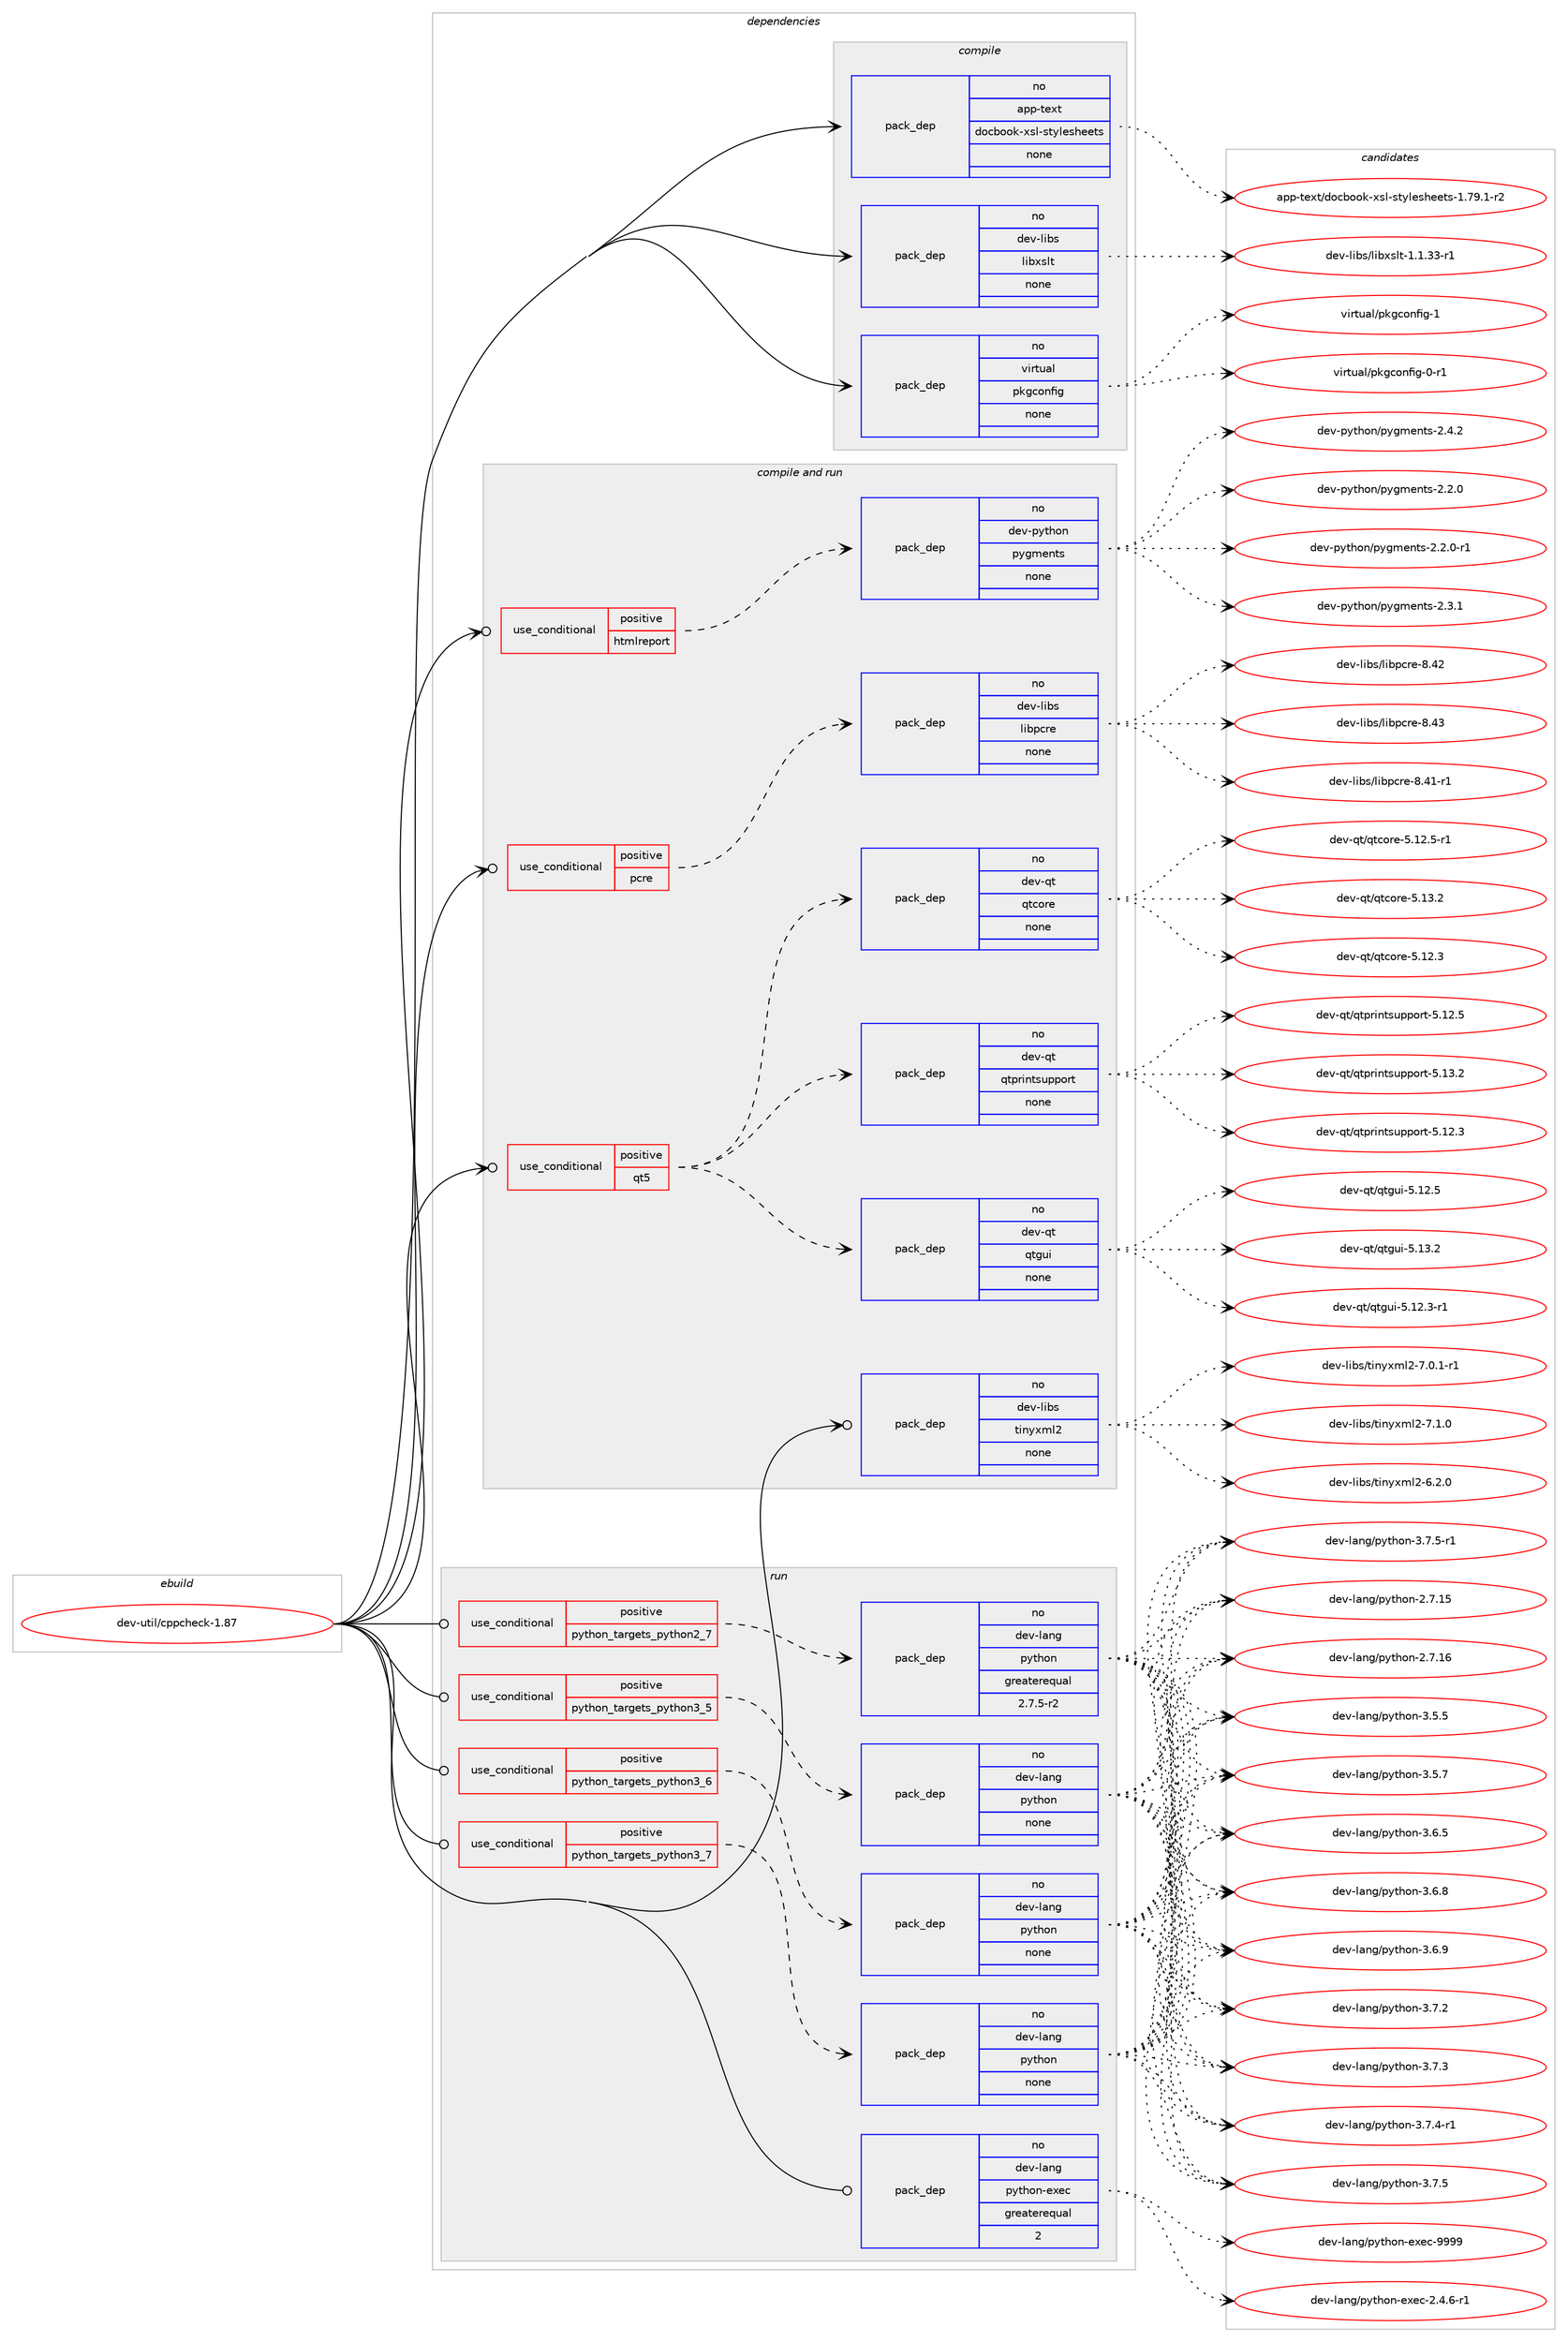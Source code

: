 digraph prolog {

# *************
# Graph options
# *************

newrank=true;
concentrate=true;
compound=true;
graph [rankdir=LR,fontname=Helvetica,fontsize=10,ranksep=1.5];#, ranksep=2.5, nodesep=0.2];
edge  [arrowhead=vee];
node  [fontname=Helvetica,fontsize=10];

# **********
# The ebuild
# **********

subgraph cluster_leftcol {
color=gray;
rank=same;
label=<<i>ebuild</i>>;
id [label="dev-util/cppcheck-1.87", color=red, width=4, href="../dev-util/cppcheck-1.87.svg"];
}

# ****************
# The dependencies
# ****************

subgraph cluster_midcol {
color=gray;
label=<<i>dependencies</i>>;
subgraph cluster_compile {
fillcolor="#eeeeee";
style=filled;
label=<<i>compile</i>>;
subgraph pack532985 {
dependency727266 [label=<<TABLE BORDER="0" CELLBORDER="1" CELLSPACING="0" CELLPADDING="4" WIDTH="220"><TR><TD ROWSPAN="6" CELLPADDING="30">pack_dep</TD></TR><TR><TD WIDTH="110">no</TD></TR><TR><TD>app-text</TD></TR><TR><TD>docbook-xsl-stylesheets</TD></TR><TR><TD>none</TD></TR><TR><TD></TD></TR></TABLE>>, shape=none, color=blue];
}
id:e -> dependency727266:w [weight=20,style="solid",arrowhead="vee"];
subgraph pack532986 {
dependency727267 [label=<<TABLE BORDER="0" CELLBORDER="1" CELLSPACING="0" CELLPADDING="4" WIDTH="220"><TR><TD ROWSPAN="6" CELLPADDING="30">pack_dep</TD></TR><TR><TD WIDTH="110">no</TD></TR><TR><TD>dev-libs</TD></TR><TR><TD>libxslt</TD></TR><TR><TD>none</TD></TR><TR><TD></TD></TR></TABLE>>, shape=none, color=blue];
}
id:e -> dependency727267:w [weight=20,style="solid",arrowhead="vee"];
subgraph pack532987 {
dependency727268 [label=<<TABLE BORDER="0" CELLBORDER="1" CELLSPACING="0" CELLPADDING="4" WIDTH="220"><TR><TD ROWSPAN="6" CELLPADDING="30">pack_dep</TD></TR><TR><TD WIDTH="110">no</TD></TR><TR><TD>virtual</TD></TR><TR><TD>pkgconfig</TD></TR><TR><TD>none</TD></TR><TR><TD></TD></TR></TABLE>>, shape=none, color=blue];
}
id:e -> dependency727268:w [weight=20,style="solid",arrowhead="vee"];
}
subgraph cluster_compileandrun {
fillcolor="#eeeeee";
style=filled;
label=<<i>compile and run</i>>;
subgraph cond182159 {
dependency727269 [label=<<TABLE BORDER="0" CELLBORDER="1" CELLSPACING="0" CELLPADDING="4"><TR><TD ROWSPAN="3" CELLPADDING="10">use_conditional</TD></TR><TR><TD>positive</TD></TR><TR><TD>htmlreport</TD></TR></TABLE>>, shape=none, color=red];
subgraph pack532988 {
dependency727270 [label=<<TABLE BORDER="0" CELLBORDER="1" CELLSPACING="0" CELLPADDING="4" WIDTH="220"><TR><TD ROWSPAN="6" CELLPADDING="30">pack_dep</TD></TR><TR><TD WIDTH="110">no</TD></TR><TR><TD>dev-python</TD></TR><TR><TD>pygments</TD></TR><TR><TD>none</TD></TR><TR><TD></TD></TR></TABLE>>, shape=none, color=blue];
}
dependency727269:e -> dependency727270:w [weight=20,style="dashed",arrowhead="vee"];
}
id:e -> dependency727269:w [weight=20,style="solid",arrowhead="odotvee"];
subgraph cond182160 {
dependency727271 [label=<<TABLE BORDER="0" CELLBORDER="1" CELLSPACING="0" CELLPADDING="4"><TR><TD ROWSPAN="3" CELLPADDING="10">use_conditional</TD></TR><TR><TD>positive</TD></TR><TR><TD>pcre</TD></TR></TABLE>>, shape=none, color=red];
subgraph pack532989 {
dependency727272 [label=<<TABLE BORDER="0" CELLBORDER="1" CELLSPACING="0" CELLPADDING="4" WIDTH="220"><TR><TD ROWSPAN="6" CELLPADDING="30">pack_dep</TD></TR><TR><TD WIDTH="110">no</TD></TR><TR><TD>dev-libs</TD></TR><TR><TD>libpcre</TD></TR><TR><TD>none</TD></TR><TR><TD></TD></TR></TABLE>>, shape=none, color=blue];
}
dependency727271:e -> dependency727272:w [weight=20,style="dashed",arrowhead="vee"];
}
id:e -> dependency727271:w [weight=20,style="solid",arrowhead="odotvee"];
subgraph cond182161 {
dependency727273 [label=<<TABLE BORDER="0" CELLBORDER="1" CELLSPACING="0" CELLPADDING="4"><TR><TD ROWSPAN="3" CELLPADDING="10">use_conditional</TD></TR><TR><TD>positive</TD></TR><TR><TD>qt5</TD></TR></TABLE>>, shape=none, color=red];
subgraph pack532990 {
dependency727274 [label=<<TABLE BORDER="0" CELLBORDER="1" CELLSPACING="0" CELLPADDING="4" WIDTH="220"><TR><TD ROWSPAN="6" CELLPADDING="30">pack_dep</TD></TR><TR><TD WIDTH="110">no</TD></TR><TR><TD>dev-qt</TD></TR><TR><TD>qtcore</TD></TR><TR><TD>none</TD></TR><TR><TD></TD></TR></TABLE>>, shape=none, color=blue];
}
dependency727273:e -> dependency727274:w [weight=20,style="dashed",arrowhead="vee"];
subgraph pack532991 {
dependency727275 [label=<<TABLE BORDER="0" CELLBORDER="1" CELLSPACING="0" CELLPADDING="4" WIDTH="220"><TR><TD ROWSPAN="6" CELLPADDING="30">pack_dep</TD></TR><TR><TD WIDTH="110">no</TD></TR><TR><TD>dev-qt</TD></TR><TR><TD>qtgui</TD></TR><TR><TD>none</TD></TR><TR><TD></TD></TR></TABLE>>, shape=none, color=blue];
}
dependency727273:e -> dependency727275:w [weight=20,style="dashed",arrowhead="vee"];
subgraph pack532992 {
dependency727276 [label=<<TABLE BORDER="0" CELLBORDER="1" CELLSPACING="0" CELLPADDING="4" WIDTH="220"><TR><TD ROWSPAN="6" CELLPADDING="30">pack_dep</TD></TR><TR><TD WIDTH="110">no</TD></TR><TR><TD>dev-qt</TD></TR><TR><TD>qtprintsupport</TD></TR><TR><TD>none</TD></TR><TR><TD></TD></TR></TABLE>>, shape=none, color=blue];
}
dependency727273:e -> dependency727276:w [weight=20,style="dashed",arrowhead="vee"];
}
id:e -> dependency727273:w [weight=20,style="solid",arrowhead="odotvee"];
subgraph pack532993 {
dependency727277 [label=<<TABLE BORDER="0" CELLBORDER="1" CELLSPACING="0" CELLPADDING="4" WIDTH="220"><TR><TD ROWSPAN="6" CELLPADDING="30">pack_dep</TD></TR><TR><TD WIDTH="110">no</TD></TR><TR><TD>dev-libs</TD></TR><TR><TD>tinyxml2</TD></TR><TR><TD>none</TD></TR><TR><TD></TD></TR></TABLE>>, shape=none, color=blue];
}
id:e -> dependency727277:w [weight=20,style="solid",arrowhead="odotvee"];
}
subgraph cluster_run {
fillcolor="#eeeeee";
style=filled;
label=<<i>run</i>>;
subgraph cond182162 {
dependency727278 [label=<<TABLE BORDER="0" CELLBORDER="1" CELLSPACING="0" CELLPADDING="4"><TR><TD ROWSPAN="3" CELLPADDING="10">use_conditional</TD></TR><TR><TD>positive</TD></TR><TR><TD>python_targets_python2_7</TD></TR></TABLE>>, shape=none, color=red];
subgraph pack532994 {
dependency727279 [label=<<TABLE BORDER="0" CELLBORDER="1" CELLSPACING="0" CELLPADDING="4" WIDTH="220"><TR><TD ROWSPAN="6" CELLPADDING="30">pack_dep</TD></TR><TR><TD WIDTH="110">no</TD></TR><TR><TD>dev-lang</TD></TR><TR><TD>python</TD></TR><TR><TD>greaterequal</TD></TR><TR><TD>2.7.5-r2</TD></TR></TABLE>>, shape=none, color=blue];
}
dependency727278:e -> dependency727279:w [weight=20,style="dashed",arrowhead="vee"];
}
id:e -> dependency727278:w [weight=20,style="solid",arrowhead="odot"];
subgraph cond182163 {
dependency727280 [label=<<TABLE BORDER="0" CELLBORDER="1" CELLSPACING="0" CELLPADDING="4"><TR><TD ROWSPAN="3" CELLPADDING="10">use_conditional</TD></TR><TR><TD>positive</TD></TR><TR><TD>python_targets_python3_5</TD></TR></TABLE>>, shape=none, color=red];
subgraph pack532995 {
dependency727281 [label=<<TABLE BORDER="0" CELLBORDER="1" CELLSPACING="0" CELLPADDING="4" WIDTH="220"><TR><TD ROWSPAN="6" CELLPADDING="30">pack_dep</TD></TR><TR><TD WIDTH="110">no</TD></TR><TR><TD>dev-lang</TD></TR><TR><TD>python</TD></TR><TR><TD>none</TD></TR><TR><TD></TD></TR></TABLE>>, shape=none, color=blue];
}
dependency727280:e -> dependency727281:w [weight=20,style="dashed",arrowhead="vee"];
}
id:e -> dependency727280:w [weight=20,style="solid",arrowhead="odot"];
subgraph cond182164 {
dependency727282 [label=<<TABLE BORDER="0" CELLBORDER="1" CELLSPACING="0" CELLPADDING="4"><TR><TD ROWSPAN="3" CELLPADDING="10">use_conditional</TD></TR><TR><TD>positive</TD></TR><TR><TD>python_targets_python3_6</TD></TR></TABLE>>, shape=none, color=red];
subgraph pack532996 {
dependency727283 [label=<<TABLE BORDER="0" CELLBORDER="1" CELLSPACING="0" CELLPADDING="4" WIDTH="220"><TR><TD ROWSPAN="6" CELLPADDING="30">pack_dep</TD></TR><TR><TD WIDTH="110">no</TD></TR><TR><TD>dev-lang</TD></TR><TR><TD>python</TD></TR><TR><TD>none</TD></TR><TR><TD></TD></TR></TABLE>>, shape=none, color=blue];
}
dependency727282:e -> dependency727283:w [weight=20,style="dashed",arrowhead="vee"];
}
id:e -> dependency727282:w [weight=20,style="solid",arrowhead="odot"];
subgraph cond182165 {
dependency727284 [label=<<TABLE BORDER="0" CELLBORDER="1" CELLSPACING="0" CELLPADDING="4"><TR><TD ROWSPAN="3" CELLPADDING="10">use_conditional</TD></TR><TR><TD>positive</TD></TR><TR><TD>python_targets_python3_7</TD></TR></TABLE>>, shape=none, color=red];
subgraph pack532997 {
dependency727285 [label=<<TABLE BORDER="0" CELLBORDER="1" CELLSPACING="0" CELLPADDING="4" WIDTH="220"><TR><TD ROWSPAN="6" CELLPADDING="30">pack_dep</TD></TR><TR><TD WIDTH="110">no</TD></TR><TR><TD>dev-lang</TD></TR><TR><TD>python</TD></TR><TR><TD>none</TD></TR><TR><TD></TD></TR></TABLE>>, shape=none, color=blue];
}
dependency727284:e -> dependency727285:w [weight=20,style="dashed",arrowhead="vee"];
}
id:e -> dependency727284:w [weight=20,style="solid",arrowhead="odot"];
subgraph pack532998 {
dependency727286 [label=<<TABLE BORDER="0" CELLBORDER="1" CELLSPACING="0" CELLPADDING="4" WIDTH="220"><TR><TD ROWSPAN="6" CELLPADDING="30">pack_dep</TD></TR><TR><TD WIDTH="110">no</TD></TR><TR><TD>dev-lang</TD></TR><TR><TD>python-exec</TD></TR><TR><TD>greaterequal</TD></TR><TR><TD>2</TD></TR></TABLE>>, shape=none, color=blue];
}
id:e -> dependency727286:w [weight=20,style="solid",arrowhead="odot"];
}
}

# **************
# The candidates
# **************

subgraph cluster_choices {
rank=same;
color=gray;
label=<<i>candidates</i>>;

subgraph choice532985 {
color=black;
nodesep=1;
choice97112112451161011201164710011199981111111074512011510845115116121108101115104101101116115454946555746494511450 [label="app-text/docbook-xsl-stylesheets-1.79.1-r2", color=red, width=4,href="../app-text/docbook-xsl-stylesheets-1.79.1-r2.svg"];
dependency727266:e -> choice97112112451161011201164710011199981111111074512011510845115116121108101115104101101116115454946555746494511450:w [style=dotted,weight="100"];
}
subgraph choice532986 {
color=black;
nodesep=1;
choice10010111845108105981154710810598120115108116454946494651514511449 [label="dev-libs/libxslt-1.1.33-r1", color=red, width=4,href="../dev-libs/libxslt-1.1.33-r1.svg"];
dependency727267:e -> choice10010111845108105981154710810598120115108116454946494651514511449:w [style=dotted,weight="100"];
}
subgraph choice532987 {
color=black;
nodesep=1;
choice11810511411611797108471121071039911111010210510345484511449 [label="virtual/pkgconfig-0-r1", color=red, width=4,href="../virtual/pkgconfig-0-r1.svg"];
choice1181051141161179710847112107103991111101021051034549 [label="virtual/pkgconfig-1", color=red, width=4,href="../virtual/pkgconfig-1.svg"];
dependency727268:e -> choice11810511411611797108471121071039911111010210510345484511449:w [style=dotted,weight="100"];
dependency727268:e -> choice1181051141161179710847112107103991111101021051034549:w [style=dotted,weight="100"];
}
subgraph choice532988 {
color=black;
nodesep=1;
choice1001011184511212111610411111047112121103109101110116115455046504648 [label="dev-python/pygments-2.2.0", color=red, width=4,href="../dev-python/pygments-2.2.0.svg"];
choice10010111845112121116104111110471121211031091011101161154550465046484511449 [label="dev-python/pygments-2.2.0-r1", color=red, width=4,href="../dev-python/pygments-2.2.0-r1.svg"];
choice1001011184511212111610411111047112121103109101110116115455046514649 [label="dev-python/pygments-2.3.1", color=red, width=4,href="../dev-python/pygments-2.3.1.svg"];
choice1001011184511212111610411111047112121103109101110116115455046524650 [label="dev-python/pygments-2.4.2", color=red, width=4,href="../dev-python/pygments-2.4.2.svg"];
dependency727270:e -> choice1001011184511212111610411111047112121103109101110116115455046504648:w [style=dotted,weight="100"];
dependency727270:e -> choice10010111845112121116104111110471121211031091011101161154550465046484511449:w [style=dotted,weight="100"];
dependency727270:e -> choice1001011184511212111610411111047112121103109101110116115455046514649:w [style=dotted,weight="100"];
dependency727270:e -> choice1001011184511212111610411111047112121103109101110116115455046524650:w [style=dotted,weight="100"];
}
subgraph choice532989 {
color=black;
nodesep=1;
choice100101118451081059811547108105981129911410145564652494511449 [label="dev-libs/libpcre-8.41-r1", color=red, width=4,href="../dev-libs/libpcre-8.41-r1.svg"];
choice10010111845108105981154710810598112991141014556465250 [label="dev-libs/libpcre-8.42", color=red, width=4,href="../dev-libs/libpcre-8.42.svg"];
choice10010111845108105981154710810598112991141014556465251 [label="dev-libs/libpcre-8.43", color=red, width=4,href="../dev-libs/libpcre-8.43.svg"];
dependency727272:e -> choice100101118451081059811547108105981129911410145564652494511449:w [style=dotted,weight="100"];
dependency727272:e -> choice10010111845108105981154710810598112991141014556465250:w [style=dotted,weight="100"];
dependency727272:e -> choice10010111845108105981154710810598112991141014556465251:w [style=dotted,weight="100"];
}
subgraph choice532990 {
color=black;
nodesep=1;
choice10010111845113116471131169911111410145534649504651 [label="dev-qt/qtcore-5.12.3", color=red, width=4,href="../dev-qt/qtcore-5.12.3.svg"];
choice100101118451131164711311699111114101455346495046534511449 [label="dev-qt/qtcore-5.12.5-r1", color=red, width=4,href="../dev-qt/qtcore-5.12.5-r1.svg"];
choice10010111845113116471131169911111410145534649514650 [label="dev-qt/qtcore-5.13.2", color=red, width=4,href="../dev-qt/qtcore-5.13.2.svg"];
dependency727274:e -> choice10010111845113116471131169911111410145534649504651:w [style=dotted,weight="100"];
dependency727274:e -> choice100101118451131164711311699111114101455346495046534511449:w [style=dotted,weight="100"];
dependency727274:e -> choice10010111845113116471131169911111410145534649514650:w [style=dotted,weight="100"];
}
subgraph choice532991 {
color=black;
nodesep=1;
choice1001011184511311647113116103117105455346495046514511449 [label="dev-qt/qtgui-5.12.3-r1", color=red, width=4,href="../dev-qt/qtgui-5.12.3-r1.svg"];
choice100101118451131164711311610311710545534649504653 [label="dev-qt/qtgui-5.12.5", color=red, width=4,href="../dev-qt/qtgui-5.12.5.svg"];
choice100101118451131164711311610311710545534649514650 [label="dev-qt/qtgui-5.13.2", color=red, width=4,href="../dev-qt/qtgui-5.13.2.svg"];
dependency727275:e -> choice1001011184511311647113116103117105455346495046514511449:w [style=dotted,weight="100"];
dependency727275:e -> choice100101118451131164711311610311710545534649504653:w [style=dotted,weight="100"];
dependency727275:e -> choice100101118451131164711311610311710545534649514650:w [style=dotted,weight="100"];
}
subgraph choice532992 {
color=black;
nodesep=1;
choice100101118451131164711311611211410511011611511711211211111411645534649504651 [label="dev-qt/qtprintsupport-5.12.3", color=red, width=4,href="../dev-qt/qtprintsupport-5.12.3.svg"];
choice100101118451131164711311611211410511011611511711211211111411645534649504653 [label="dev-qt/qtprintsupport-5.12.5", color=red, width=4,href="../dev-qt/qtprintsupport-5.12.5.svg"];
choice100101118451131164711311611211410511011611511711211211111411645534649514650 [label="dev-qt/qtprintsupport-5.13.2", color=red, width=4,href="../dev-qt/qtprintsupport-5.13.2.svg"];
dependency727276:e -> choice100101118451131164711311611211410511011611511711211211111411645534649504651:w [style=dotted,weight="100"];
dependency727276:e -> choice100101118451131164711311611211410511011611511711211211111411645534649504653:w [style=dotted,weight="100"];
dependency727276:e -> choice100101118451131164711311611211410511011611511711211211111411645534649514650:w [style=dotted,weight="100"];
}
subgraph choice532993 {
color=black;
nodesep=1;
choice10010111845108105981154711610511012112010910850455446504648 [label="dev-libs/tinyxml2-6.2.0", color=red, width=4,href="../dev-libs/tinyxml2-6.2.0.svg"];
choice100101118451081059811547116105110121120109108504555464846494511449 [label="dev-libs/tinyxml2-7.0.1-r1", color=red, width=4,href="../dev-libs/tinyxml2-7.0.1-r1.svg"];
choice10010111845108105981154711610511012112010910850455546494648 [label="dev-libs/tinyxml2-7.1.0", color=red, width=4,href="../dev-libs/tinyxml2-7.1.0.svg"];
dependency727277:e -> choice10010111845108105981154711610511012112010910850455446504648:w [style=dotted,weight="100"];
dependency727277:e -> choice100101118451081059811547116105110121120109108504555464846494511449:w [style=dotted,weight="100"];
dependency727277:e -> choice10010111845108105981154711610511012112010910850455546494648:w [style=dotted,weight="100"];
}
subgraph choice532994 {
color=black;
nodesep=1;
choice10010111845108971101034711212111610411111045504655464953 [label="dev-lang/python-2.7.15", color=red, width=4,href="../dev-lang/python-2.7.15.svg"];
choice10010111845108971101034711212111610411111045504655464954 [label="dev-lang/python-2.7.16", color=red, width=4,href="../dev-lang/python-2.7.16.svg"];
choice100101118451089711010347112121116104111110455146534653 [label="dev-lang/python-3.5.5", color=red, width=4,href="../dev-lang/python-3.5.5.svg"];
choice100101118451089711010347112121116104111110455146534655 [label="dev-lang/python-3.5.7", color=red, width=4,href="../dev-lang/python-3.5.7.svg"];
choice100101118451089711010347112121116104111110455146544653 [label="dev-lang/python-3.6.5", color=red, width=4,href="../dev-lang/python-3.6.5.svg"];
choice100101118451089711010347112121116104111110455146544656 [label="dev-lang/python-3.6.8", color=red, width=4,href="../dev-lang/python-3.6.8.svg"];
choice100101118451089711010347112121116104111110455146544657 [label="dev-lang/python-3.6.9", color=red, width=4,href="../dev-lang/python-3.6.9.svg"];
choice100101118451089711010347112121116104111110455146554650 [label="dev-lang/python-3.7.2", color=red, width=4,href="../dev-lang/python-3.7.2.svg"];
choice100101118451089711010347112121116104111110455146554651 [label="dev-lang/python-3.7.3", color=red, width=4,href="../dev-lang/python-3.7.3.svg"];
choice1001011184510897110103471121211161041111104551465546524511449 [label="dev-lang/python-3.7.4-r1", color=red, width=4,href="../dev-lang/python-3.7.4-r1.svg"];
choice100101118451089711010347112121116104111110455146554653 [label="dev-lang/python-3.7.5", color=red, width=4,href="../dev-lang/python-3.7.5.svg"];
choice1001011184510897110103471121211161041111104551465546534511449 [label="dev-lang/python-3.7.5-r1", color=red, width=4,href="../dev-lang/python-3.7.5-r1.svg"];
dependency727279:e -> choice10010111845108971101034711212111610411111045504655464953:w [style=dotted,weight="100"];
dependency727279:e -> choice10010111845108971101034711212111610411111045504655464954:w [style=dotted,weight="100"];
dependency727279:e -> choice100101118451089711010347112121116104111110455146534653:w [style=dotted,weight="100"];
dependency727279:e -> choice100101118451089711010347112121116104111110455146534655:w [style=dotted,weight="100"];
dependency727279:e -> choice100101118451089711010347112121116104111110455146544653:w [style=dotted,weight="100"];
dependency727279:e -> choice100101118451089711010347112121116104111110455146544656:w [style=dotted,weight="100"];
dependency727279:e -> choice100101118451089711010347112121116104111110455146544657:w [style=dotted,weight="100"];
dependency727279:e -> choice100101118451089711010347112121116104111110455146554650:w [style=dotted,weight="100"];
dependency727279:e -> choice100101118451089711010347112121116104111110455146554651:w [style=dotted,weight="100"];
dependency727279:e -> choice1001011184510897110103471121211161041111104551465546524511449:w [style=dotted,weight="100"];
dependency727279:e -> choice100101118451089711010347112121116104111110455146554653:w [style=dotted,weight="100"];
dependency727279:e -> choice1001011184510897110103471121211161041111104551465546534511449:w [style=dotted,weight="100"];
}
subgraph choice532995 {
color=black;
nodesep=1;
choice10010111845108971101034711212111610411111045504655464953 [label="dev-lang/python-2.7.15", color=red, width=4,href="../dev-lang/python-2.7.15.svg"];
choice10010111845108971101034711212111610411111045504655464954 [label="dev-lang/python-2.7.16", color=red, width=4,href="../dev-lang/python-2.7.16.svg"];
choice100101118451089711010347112121116104111110455146534653 [label="dev-lang/python-3.5.5", color=red, width=4,href="../dev-lang/python-3.5.5.svg"];
choice100101118451089711010347112121116104111110455146534655 [label="dev-lang/python-3.5.7", color=red, width=4,href="../dev-lang/python-3.5.7.svg"];
choice100101118451089711010347112121116104111110455146544653 [label="dev-lang/python-3.6.5", color=red, width=4,href="../dev-lang/python-3.6.5.svg"];
choice100101118451089711010347112121116104111110455146544656 [label="dev-lang/python-3.6.8", color=red, width=4,href="../dev-lang/python-3.6.8.svg"];
choice100101118451089711010347112121116104111110455146544657 [label="dev-lang/python-3.6.9", color=red, width=4,href="../dev-lang/python-3.6.9.svg"];
choice100101118451089711010347112121116104111110455146554650 [label="dev-lang/python-3.7.2", color=red, width=4,href="../dev-lang/python-3.7.2.svg"];
choice100101118451089711010347112121116104111110455146554651 [label="dev-lang/python-3.7.3", color=red, width=4,href="../dev-lang/python-3.7.3.svg"];
choice1001011184510897110103471121211161041111104551465546524511449 [label="dev-lang/python-3.7.4-r1", color=red, width=4,href="../dev-lang/python-3.7.4-r1.svg"];
choice100101118451089711010347112121116104111110455146554653 [label="dev-lang/python-3.7.5", color=red, width=4,href="../dev-lang/python-3.7.5.svg"];
choice1001011184510897110103471121211161041111104551465546534511449 [label="dev-lang/python-3.7.5-r1", color=red, width=4,href="../dev-lang/python-3.7.5-r1.svg"];
dependency727281:e -> choice10010111845108971101034711212111610411111045504655464953:w [style=dotted,weight="100"];
dependency727281:e -> choice10010111845108971101034711212111610411111045504655464954:w [style=dotted,weight="100"];
dependency727281:e -> choice100101118451089711010347112121116104111110455146534653:w [style=dotted,weight="100"];
dependency727281:e -> choice100101118451089711010347112121116104111110455146534655:w [style=dotted,weight="100"];
dependency727281:e -> choice100101118451089711010347112121116104111110455146544653:w [style=dotted,weight="100"];
dependency727281:e -> choice100101118451089711010347112121116104111110455146544656:w [style=dotted,weight="100"];
dependency727281:e -> choice100101118451089711010347112121116104111110455146544657:w [style=dotted,weight="100"];
dependency727281:e -> choice100101118451089711010347112121116104111110455146554650:w [style=dotted,weight="100"];
dependency727281:e -> choice100101118451089711010347112121116104111110455146554651:w [style=dotted,weight="100"];
dependency727281:e -> choice1001011184510897110103471121211161041111104551465546524511449:w [style=dotted,weight="100"];
dependency727281:e -> choice100101118451089711010347112121116104111110455146554653:w [style=dotted,weight="100"];
dependency727281:e -> choice1001011184510897110103471121211161041111104551465546534511449:w [style=dotted,weight="100"];
}
subgraph choice532996 {
color=black;
nodesep=1;
choice10010111845108971101034711212111610411111045504655464953 [label="dev-lang/python-2.7.15", color=red, width=4,href="../dev-lang/python-2.7.15.svg"];
choice10010111845108971101034711212111610411111045504655464954 [label="dev-lang/python-2.7.16", color=red, width=4,href="../dev-lang/python-2.7.16.svg"];
choice100101118451089711010347112121116104111110455146534653 [label="dev-lang/python-3.5.5", color=red, width=4,href="../dev-lang/python-3.5.5.svg"];
choice100101118451089711010347112121116104111110455146534655 [label="dev-lang/python-3.5.7", color=red, width=4,href="../dev-lang/python-3.5.7.svg"];
choice100101118451089711010347112121116104111110455146544653 [label="dev-lang/python-3.6.5", color=red, width=4,href="../dev-lang/python-3.6.5.svg"];
choice100101118451089711010347112121116104111110455146544656 [label="dev-lang/python-3.6.8", color=red, width=4,href="../dev-lang/python-3.6.8.svg"];
choice100101118451089711010347112121116104111110455146544657 [label="dev-lang/python-3.6.9", color=red, width=4,href="../dev-lang/python-3.6.9.svg"];
choice100101118451089711010347112121116104111110455146554650 [label="dev-lang/python-3.7.2", color=red, width=4,href="../dev-lang/python-3.7.2.svg"];
choice100101118451089711010347112121116104111110455146554651 [label="dev-lang/python-3.7.3", color=red, width=4,href="../dev-lang/python-3.7.3.svg"];
choice1001011184510897110103471121211161041111104551465546524511449 [label="dev-lang/python-3.7.4-r1", color=red, width=4,href="../dev-lang/python-3.7.4-r1.svg"];
choice100101118451089711010347112121116104111110455146554653 [label="dev-lang/python-3.7.5", color=red, width=4,href="../dev-lang/python-3.7.5.svg"];
choice1001011184510897110103471121211161041111104551465546534511449 [label="dev-lang/python-3.7.5-r1", color=red, width=4,href="../dev-lang/python-3.7.5-r1.svg"];
dependency727283:e -> choice10010111845108971101034711212111610411111045504655464953:w [style=dotted,weight="100"];
dependency727283:e -> choice10010111845108971101034711212111610411111045504655464954:w [style=dotted,weight="100"];
dependency727283:e -> choice100101118451089711010347112121116104111110455146534653:w [style=dotted,weight="100"];
dependency727283:e -> choice100101118451089711010347112121116104111110455146534655:w [style=dotted,weight="100"];
dependency727283:e -> choice100101118451089711010347112121116104111110455146544653:w [style=dotted,weight="100"];
dependency727283:e -> choice100101118451089711010347112121116104111110455146544656:w [style=dotted,weight="100"];
dependency727283:e -> choice100101118451089711010347112121116104111110455146544657:w [style=dotted,weight="100"];
dependency727283:e -> choice100101118451089711010347112121116104111110455146554650:w [style=dotted,weight="100"];
dependency727283:e -> choice100101118451089711010347112121116104111110455146554651:w [style=dotted,weight="100"];
dependency727283:e -> choice1001011184510897110103471121211161041111104551465546524511449:w [style=dotted,weight="100"];
dependency727283:e -> choice100101118451089711010347112121116104111110455146554653:w [style=dotted,weight="100"];
dependency727283:e -> choice1001011184510897110103471121211161041111104551465546534511449:w [style=dotted,weight="100"];
}
subgraph choice532997 {
color=black;
nodesep=1;
choice10010111845108971101034711212111610411111045504655464953 [label="dev-lang/python-2.7.15", color=red, width=4,href="../dev-lang/python-2.7.15.svg"];
choice10010111845108971101034711212111610411111045504655464954 [label="dev-lang/python-2.7.16", color=red, width=4,href="../dev-lang/python-2.7.16.svg"];
choice100101118451089711010347112121116104111110455146534653 [label="dev-lang/python-3.5.5", color=red, width=4,href="../dev-lang/python-3.5.5.svg"];
choice100101118451089711010347112121116104111110455146534655 [label="dev-lang/python-3.5.7", color=red, width=4,href="../dev-lang/python-3.5.7.svg"];
choice100101118451089711010347112121116104111110455146544653 [label="dev-lang/python-3.6.5", color=red, width=4,href="../dev-lang/python-3.6.5.svg"];
choice100101118451089711010347112121116104111110455146544656 [label="dev-lang/python-3.6.8", color=red, width=4,href="../dev-lang/python-3.6.8.svg"];
choice100101118451089711010347112121116104111110455146544657 [label="dev-lang/python-3.6.9", color=red, width=4,href="../dev-lang/python-3.6.9.svg"];
choice100101118451089711010347112121116104111110455146554650 [label="dev-lang/python-3.7.2", color=red, width=4,href="../dev-lang/python-3.7.2.svg"];
choice100101118451089711010347112121116104111110455146554651 [label="dev-lang/python-3.7.3", color=red, width=4,href="../dev-lang/python-3.7.3.svg"];
choice1001011184510897110103471121211161041111104551465546524511449 [label="dev-lang/python-3.7.4-r1", color=red, width=4,href="../dev-lang/python-3.7.4-r1.svg"];
choice100101118451089711010347112121116104111110455146554653 [label="dev-lang/python-3.7.5", color=red, width=4,href="../dev-lang/python-3.7.5.svg"];
choice1001011184510897110103471121211161041111104551465546534511449 [label="dev-lang/python-3.7.5-r1", color=red, width=4,href="../dev-lang/python-3.7.5-r1.svg"];
dependency727285:e -> choice10010111845108971101034711212111610411111045504655464953:w [style=dotted,weight="100"];
dependency727285:e -> choice10010111845108971101034711212111610411111045504655464954:w [style=dotted,weight="100"];
dependency727285:e -> choice100101118451089711010347112121116104111110455146534653:w [style=dotted,weight="100"];
dependency727285:e -> choice100101118451089711010347112121116104111110455146534655:w [style=dotted,weight="100"];
dependency727285:e -> choice100101118451089711010347112121116104111110455146544653:w [style=dotted,weight="100"];
dependency727285:e -> choice100101118451089711010347112121116104111110455146544656:w [style=dotted,weight="100"];
dependency727285:e -> choice100101118451089711010347112121116104111110455146544657:w [style=dotted,weight="100"];
dependency727285:e -> choice100101118451089711010347112121116104111110455146554650:w [style=dotted,weight="100"];
dependency727285:e -> choice100101118451089711010347112121116104111110455146554651:w [style=dotted,weight="100"];
dependency727285:e -> choice1001011184510897110103471121211161041111104551465546524511449:w [style=dotted,weight="100"];
dependency727285:e -> choice100101118451089711010347112121116104111110455146554653:w [style=dotted,weight="100"];
dependency727285:e -> choice1001011184510897110103471121211161041111104551465546534511449:w [style=dotted,weight="100"];
}
subgraph choice532998 {
color=black;
nodesep=1;
choice10010111845108971101034711212111610411111045101120101994550465246544511449 [label="dev-lang/python-exec-2.4.6-r1", color=red, width=4,href="../dev-lang/python-exec-2.4.6-r1.svg"];
choice10010111845108971101034711212111610411111045101120101994557575757 [label="dev-lang/python-exec-9999", color=red, width=4,href="../dev-lang/python-exec-9999.svg"];
dependency727286:e -> choice10010111845108971101034711212111610411111045101120101994550465246544511449:w [style=dotted,weight="100"];
dependency727286:e -> choice10010111845108971101034711212111610411111045101120101994557575757:w [style=dotted,weight="100"];
}
}

}
